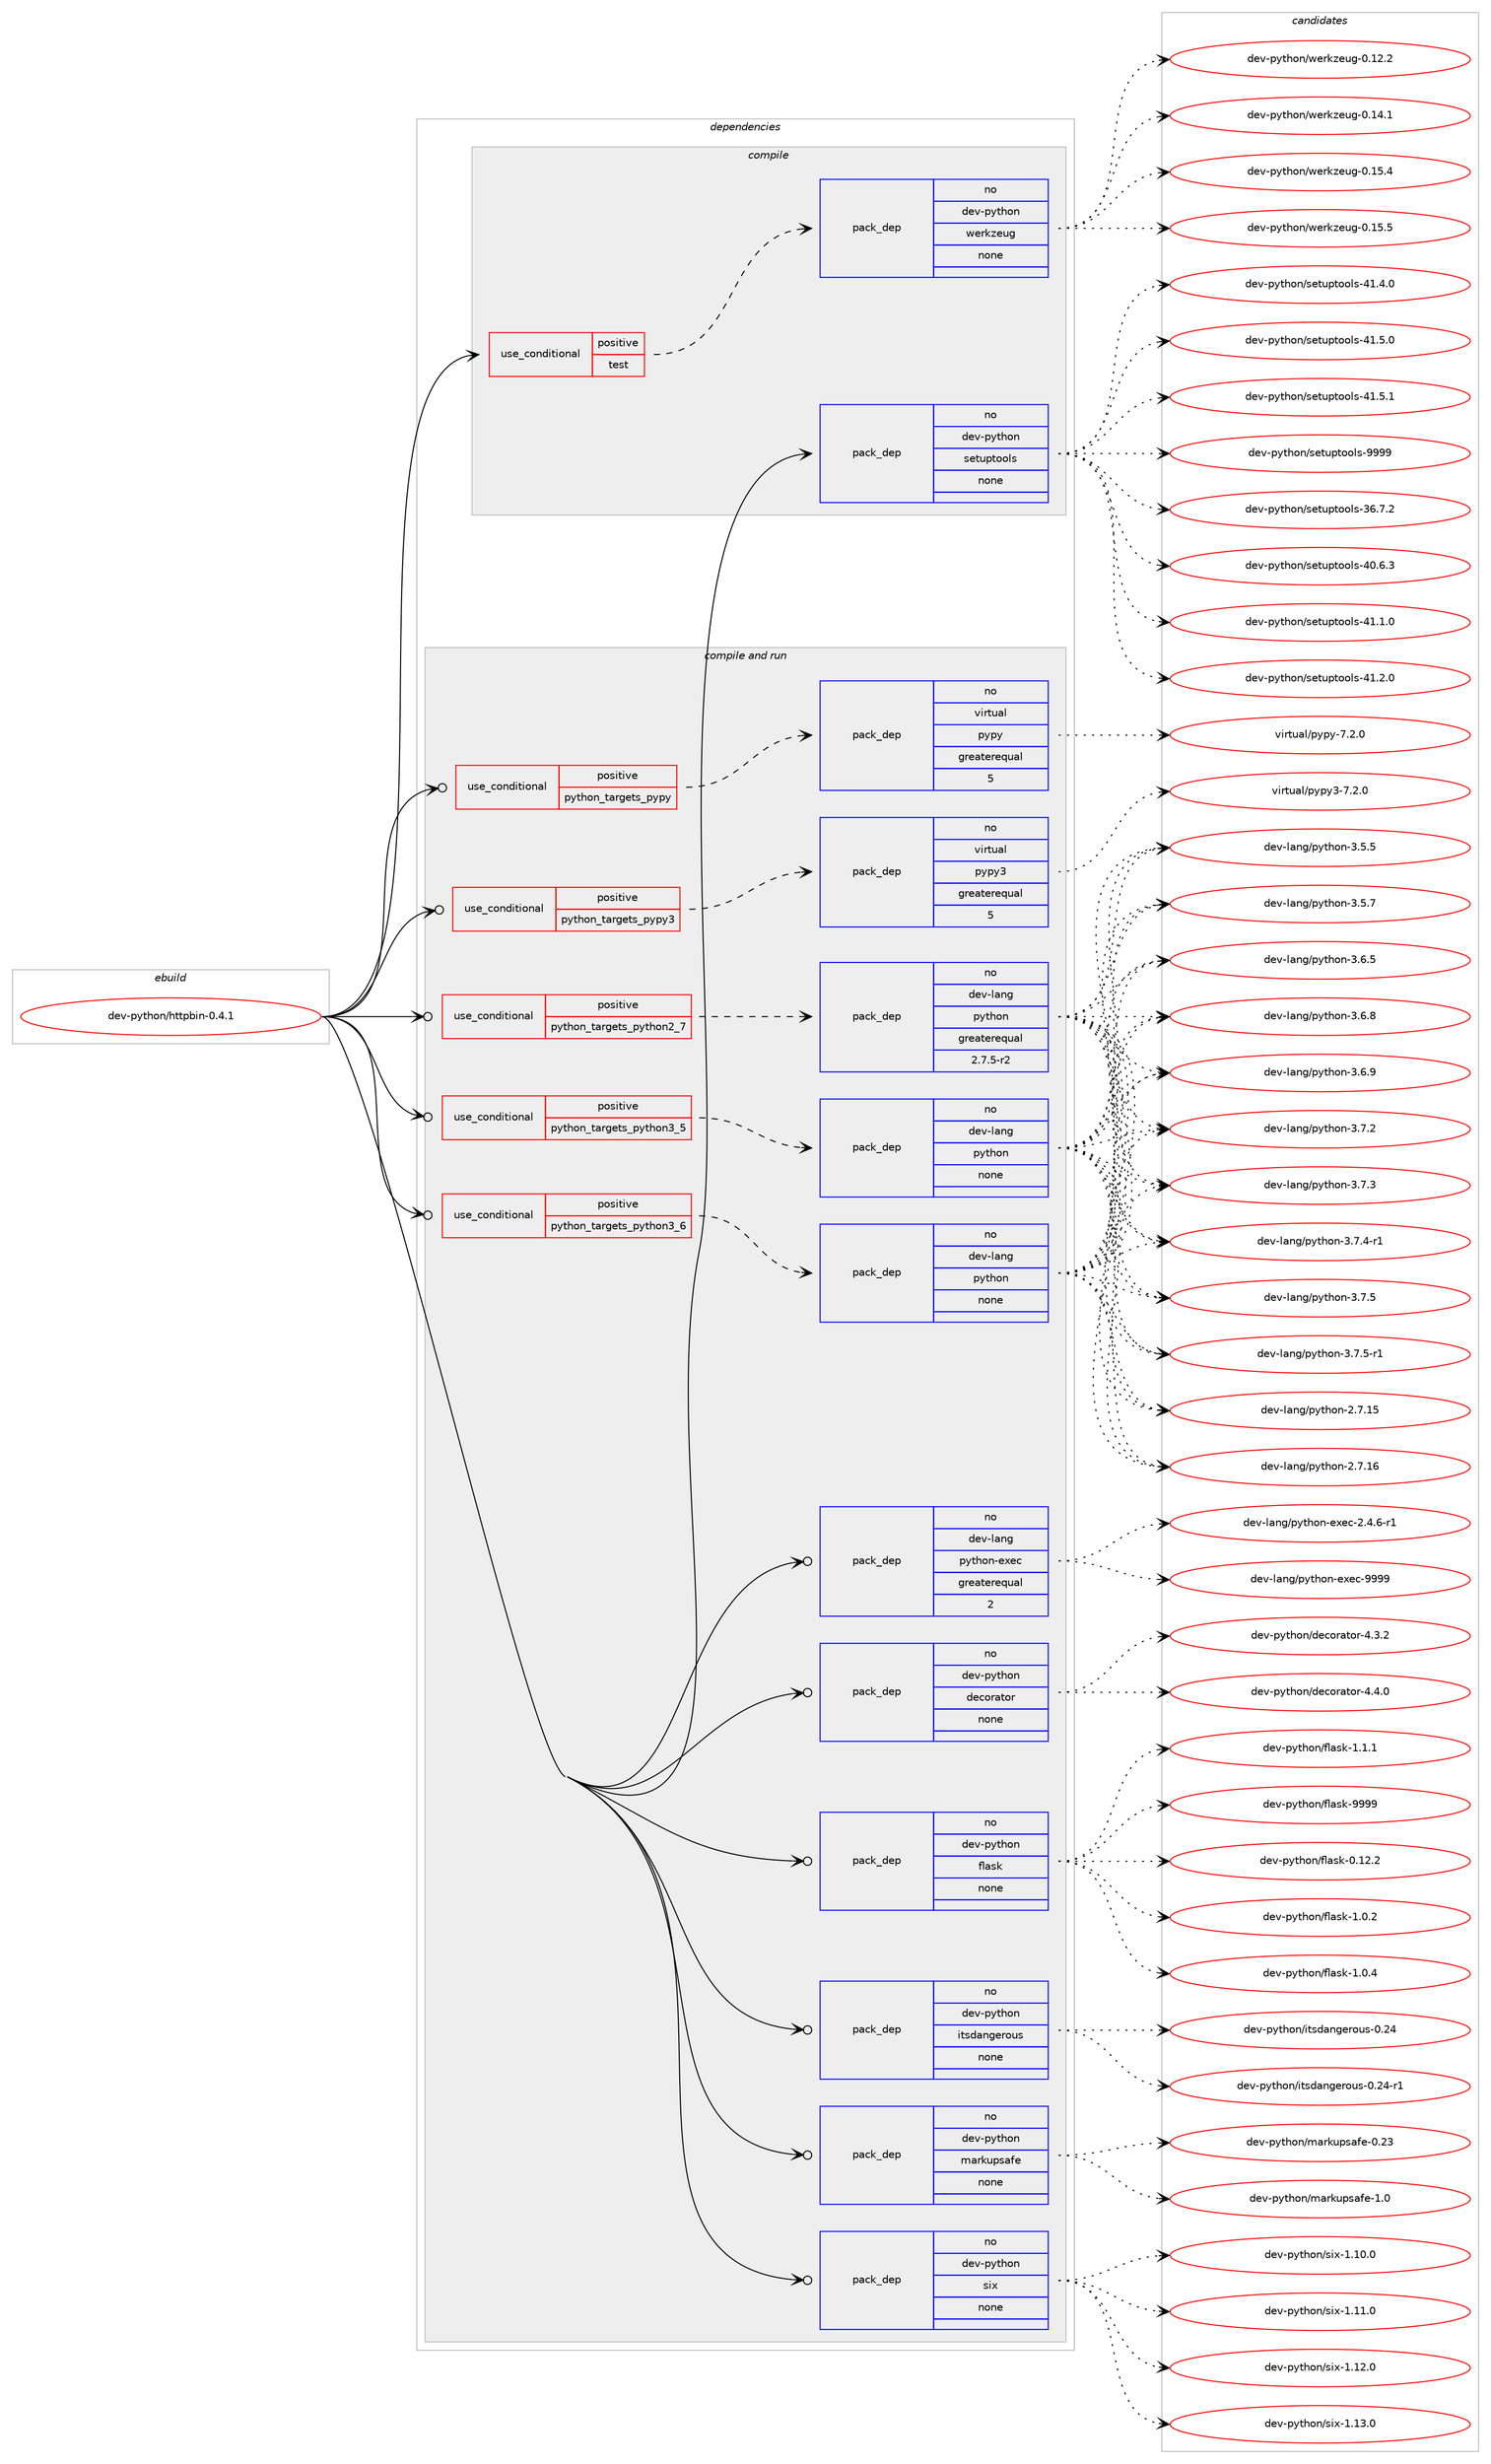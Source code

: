 digraph prolog {

# *************
# Graph options
# *************

newrank=true;
concentrate=true;
compound=true;
graph [rankdir=LR,fontname=Helvetica,fontsize=10,ranksep=1.5];#, ranksep=2.5, nodesep=0.2];
edge  [arrowhead=vee];
node  [fontname=Helvetica,fontsize=10];

# **********
# The ebuild
# **********

subgraph cluster_leftcol {
color=gray;
rank=same;
label=<<i>ebuild</i>>;
id [label="dev-python/httpbin-0.4.1", color=red, width=4, href="../dev-python/httpbin-0.4.1.svg"];
}

# ****************
# The dependencies
# ****************

subgraph cluster_midcol {
color=gray;
label=<<i>dependencies</i>>;
subgraph cluster_compile {
fillcolor="#eeeeee";
style=filled;
label=<<i>compile</i>>;
subgraph cond140558 {
dependency608633 [label=<<TABLE BORDER="0" CELLBORDER="1" CELLSPACING="0" CELLPADDING="4"><TR><TD ROWSPAN="3" CELLPADDING="10">use_conditional</TD></TR><TR><TD>positive</TD></TR><TR><TD>test</TD></TR></TABLE>>, shape=none, color=red];
subgraph pack456276 {
dependency608634 [label=<<TABLE BORDER="0" CELLBORDER="1" CELLSPACING="0" CELLPADDING="4" WIDTH="220"><TR><TD ROWSPAN="6" CELLPADDING="30">pack_dep</TD></TR><TR><TD WIDTH="110">no</TD></TR><TR><TD>dev-python</TD></TR><TR><TD>werkzeug</TD></TR><TR><TD>none</TD></TR><TR><TD></TD></TR></TABLE>>, shape=none, color=blue];
}
dependency608633:e -> dependency608634:w [weight=20,style="dashed",arrowhead="vee"];
}
id:e -> dependency608633:w [weight=20,style="solid",arrowhead="vee"];
subgraph pack456277 {
dependency608635 [label=<<TABLE BORDER="0" CELLBORDER="1" CELLSPACING="0" CELLPADDING="4" WIDTH="220"><TR><TD ROWSPAN="6" CELLPADDING="30">pack_dep</TD></TR><TR><TD WIDTH="110">no</TD></TR><TR><TD>dev-python</TD></TR><TR><TD>setuptools</TD></TR><TR><TD>none</TD></TR><TR><TD></TD></TR></TABLE>>, shape=none, color=blue];
}
id:e -> dependency608635:w [weight=20,style="solid",arrowhead="vee"];
}
subgraph cluster_compileandrun {
fillcolor="#eeeeee";
style=filled;
label=<<i>compile and run</i>>;
subgraph cond140559 {
dependency608636 [label=<<TABLE BORDER="0" CELLBORDER="1" CELLSPACING="0" CELLPADDING="4"><TR><TD ROWSPAN="3" CELLPADDING="10">use_conditional</TD></TR><TR><TD>positive</TD></TR><TR><TD>python_targets_pypy</TD></TR></TABLE>>, shape=none, color=red];
subgraph pack456278 {
dependency608637 [label=<<TABLE BORDER="0" CELLBORDER="1" CELLSPACING="0" CELLPADDING="4" WIDTH="220"><TR><TD ROWSPAN="6" CELLPADDING="30">pack_dep</TD></TR><TR><TD WIDTH="110">no</TD></TR><TR><TD>virtual</TD></TR><TR><TD>pypy</TD></TR><TR><TD>greaterequal</TD></TR><TR><TD>5</TD></TR></TABLE>>, shape=none, color=blue];
}
dependency608636:e -> dependency608637:w [weight=20,style="dashed",arrowhead="vee"];
}
id:e -> dependency608636:w [weight=20,style="solid",arrowhead="odotvee"];
subgraph cond140560 {
dependency608638 [label=<<TABLE BORDER="0" CELLBORDER="1" CELLSPACING="0" CELLPADDING="4"><TR><TD ROWSPAN="3" CELLPADDING="10">use_conditional</TD></TR><TR><TD>positive</TD></TR><TR><TD>python_targets_pypy3</TD></TR></TABLE>>, shape=none, color=red];
subgraph pack456279 {
dependency608639 [label=<<TABLE BORDER="0" CELLBORDER="1" CELLSPACING="0" CELLPADDING="4" WIDTH="220"><TR><TD ROWSPAN="6" CELLPADDING="30">pack_dep</TD></TR><TR><TD WIDTH="110">no</TD></TR><TR><TD>virtual</TD></TR><TR><TD>pypy3</TD></TR><TR><TD>greaterequal</TD></TR><TR><TD>5</TD></TR></TABLE>>, shape=none, color=blue];
}
dependency608638:e -> dependency608639:w [weight=20,style="dashed",arrowhead="vee"];
}
id:e -> dependency608638:w [weight=20,style="solid",arrowhead="odotvee"];
subgraph cond140561 {
dependency608640 [label=<<TABLE BORDER="0" CELLBORDER="1" CELLSPACING="0" CELLPADDING="4"><TR><TD ROWSPAN="3" CELLPADDING="10">use_conditional</TD></TR><TR><TD>positive</TD></TR><TR><TD>python_targets_python2_7</TD></TR></TABLE>>, shape=none, color=red];
subgraph pack456280 {
dependency608641 [label=<<TABLE BORDER="0" CELLBORDER="1" CELLSPACING="0" CELLPADDING="4" WIDTH="220"><TR><TD ROWSPAN="6" CELLPADDING="30">pack_dep</TD></TR><TR><TD WIDTH="110">no</TD></TR><TR><TD>dev-lang</TD></TR><TR><TD>python</TD></TR><TR><TD>greaterequal</TD></TR><TR><TD>2.7.5-r2</TD></TR></TABLE>>, shape=none, color=blue];
}
dependency608640:e -> dependency608641:w [weight=20,style="dashed",arrowhead="vee"];
}
id:e -> dependency608640:w [weight=20,style="solid",arrowhead="odotvee"];
subgraph cond140562 {
dependency608642 [label=<<TABLE BORDER="0" CELLBORDER="1" CELLSPACING="0" CELLPADDING="4"><TR><TD ROWSPAN="3" CELLPADDING="10">use_conditional</TD></TR><TR><TD>positive</TD></TR><TR><TD>python_targets_python3_5</TD></TR></TABLE>>, shape=none, color=red];
subgraph pack456281 {
dependency608643 [label=<<TABLE BORDER="0" CELLBORDER="1" CELLSPACING="0" CELLPADDING="4" WIDTH="220"><TR><TD ROWSPAN="6" CELLPADDING="30">pack_dep</TD></TR><TR><TD WIDTH="110">no</TD></TR><TR><TD>dev-lang</TD></TR><TR><TD>python</TD></TR><TR><TD>none</TD></TR><TR><TD></TD></TR></TABLE>>, shape=none, color=blue];
}
dependency608642:e -> dependency608643:w [weight=20,style="dashed",arrowhead="vee"];
}
id:e -> dependency608642:w [weight=20,style="solid",arrowhead="odotvee"];
subgraph cond140563 {
dependency608644 [label=<<TABLE BORDER="0" CELLBORDER="1" CELLSPACING="0" CELLPADDING="4"><TR><TD ROWSPAN="3" CELLPADDING="10">use_conditional</TD></TR><TR><TD>positive</TD></TR><TR><TD>python_targets_python3_6</TD></TR></TABLE>>, shape=none, color=red];
subgraph pack456282 {
dependency608645 [label=<<TABLE BORDER="0" CELLBORDER="1" CELLSPACING="0" CELLPADDING="4" WIDTH="220"><TR><TD ROWSPAN="6" CELLPADDING="30">pack_dep</TD></TR><TR><TD WIDTH="110">no</TD></TR><TR><TD>dev-lang</TD></TR><TR><TD>python</TD></TR><TR><TD>none</TD></TR><TR><TD></TD></TR></TABLE>>, shape=none, color=blue];
}
dependency608644:e -> dependency608645:w [weight=20,style="dashed",arrowhead="vee"];
}
id:e -> dependency608644:w [weight=20,style="solid",arrowhead="odotvee"];
subgraph pack456283 {
dependency608646 [label=<<TABLE BORDER="0" CELLBORDER="1" CELLSPACING="0" CELLPADDING="4" WIDTH="220"><TR><TD ROWSPAN="6" CELLPADDING="30">pack_dep</TD></TR><TR><TD WIDTH="110">no</TD></TR><TR><TD>dev-lang</TD></TR><TR><TD>python-exec</TD></TR><TR><TD>greaterequal</TD></TR><TR><TD>2</TD></TR></TABLE>>, shape=none, color=blue];
}
id:e -> dependency608646:w [weight=20,style="solid",arrowhead="odotvee"];
subgraph pack456284 {
dependency608647 [label=<<TABLE BORDER="0" CELLBORDER="1" CELLSPACING="0" CELLPADDING="4" WIDTH="220"><TR><TD ROWSPAN="6" CELLPADDING="30">pack_dep</TD></TR><TR><TD WIDTH="110">no</TD></TR><TR><TD>dev-python</TD></TR><TR><TD>decorator</TD></TR><TR><TD>none</TD></TR><TR><TD></TD></TR></TABLE>>, shape=none, color=blue];
}
id:e -> dependency608647:w [weight=20,style="solid",arrowhead="odotvee"];
subgraph pack456285 {
dependency608648 [label=<<TABLE BORDER="0" CELLBORDER="1" CELLSPACING="0" CELLPADDING="4" WIDTH="220"><TR><TD ROWSPAN="6" CELLPADDING="30">pack_dep</TD></TR><TR><TD WIDTH="110">no</TD></TR><TR><TD>dev-python</TD></TR><TR><TD>flask</TD></TR><TR><TD>none</TD></TR><TR><TD></TD></TR></TABLE>>, shape=none, color=blue];
}
id:e -> dependency608648:w [weight=20,style="solid",arrowhead="odotvee"];
subgraph pack456286 {
dependency608649 [label=<<TABLE BORDER="0" CELLBORDER="1" CELLSPACING="0" CELLPADDING="4" WIDTH="220"><TR><TD ROWSPAN="6" CELLPADDING="30">pack_dep</TD></TR><TR><TD WIDTH="110">no</TD></TR><TR><TD>dev-python</TD></TR><TR><TD>itsdangerous</TD></TR><TR><TD>none</TD></TR><TR><TD></TD></TR></TABLE>>, shape=none, color=blue];
}
id:e -> dependency608649:w [weight=20,style="solid",arrowhead="odotvee"];
subgraph pack456287 {
dependency608650 [label=<<TABLE BORDER="0" CELLBORDER="1" CELLSPACING="0" CELLPADDING="4" WIDTH="220"><TR><TD ROWSPAN="6" CELLPADDING="30">pack_dep</TD></TR><TR><TD WIDTH="110">no</TD></TR><TR><TD>dev-python</TD></TR><TR><TD>markupsafe</TD></TR><TR><TD>none</TD></TR><TR><TD></TD></TR></TABLE>>, shape=none, color=blue];
}
id:e -> dependency608650:w [weight=20,style="solid",arrowhead="odotvee"];
subgraph pack456288 {
dependency608651 [label=<<TABLE BORDER="0" CELLBORDER="1" CELLSPACING="0" CELLPADDING="4" WIDTH="220"><TR><TD ROWSPAN="6" CELLPADDING="30">pack_dep</TD></TR><TR><TD WIDTH="110">no</TD></TR><TR><TD>dev-python</TD></TR><TR><TD>six</TD></TR><TR><TD>none</TD></TR><TR><TD></TD></TR></TABLE>>, shape=none, color=blue];
}
id:e -> dependency608651:w [weight=20,style="solid",arrowhead="odotvee"];
}
subgraph cluster_run {
fillcolor="#eeeeee";
style=filled;
label=<<i>run</i>>;
}
}

# **************
# The candidates
# **************

subgraph cluster_choices {
rank=same;
color=gray;
label=<<i>candidates</i>>;

subgraph choice456276 {
color=black;
nodesep=1;
choice100101118451121211161041111104711910111410712210111710345484649504650 [label="dev-python/werkzeug-0.12.2", color=red, width=4,href="../dev-python/werkzeug-0.12.2.svg"];
choice100101118451121211161041111104711910111410712210111710345484649524649 [label="dev-python/werkzeug-0.14.1", color=red, width=4,href="../dev-python/werkzeug-0.14.1.svg"];
choice100101118451121211161041111104711910111410712210111710345484649534652 [label="dev-python/werkzeug-0.15.4", color=red, width=4,href="../dev-python/werkzeug-0.15.4.svg"];
choice100101118451121211161041111104711910111410712210111710345484649534653 [label="dev-python/werkzeug-0.15.5", color=red, width=4,href="../dev-python/werkzeug-0.15.5.svg"];
dependency608634:e -> choice100101118451121211161041111104711910111410712210111710345484649504650:w [style=dotted,weight="100"];
dependency608634:e -> choice100101118451121211161041111104711910111410712210111710345484649524649:w [style=dotted,weight="100"];
dependency608634:e -> choice100101118451121211161041111104711910111410712210111710345484649534652:w [style=dotted,weight="100"];
dependency608634:e -> choice100101118451121211161041111104711910111410712210111710345484649534653:w [style=dotted,weight="100"];
}
subgraph choice456277 {
color=black;
nodesep=1;
choice100101118451121211161041111104711510111611711211611111110811545515446554650 [label="dev-python/setuptools-36.7.2", color=red, width=4,href="../dev-python/setuptools-36.7.2.svg"];
choice100101118451121211161041111104711510111611711211611111110811545524846544651 [label="dev-python/setuptools-40.6.3", color=red, width=4,href="../dev-python/setuptools-40.6.3.svg"];
choice100101118451121211161041111104711510111611711211611111110811545524946494648 [label="dev-python/setuptools-41.1.0", color=red, width=4,href="../dev-python/setuptools-41.1.0.svg"];
choice100101118451121211161041111104711510111611711211611111110811545524946504648 [label="dev-python/setuptools-41.2.0", color=red, width=4,href="../dev-python/setuptools-41.2.0.svg"];
choice100101118451121211161041111104711510111611711211611111110811545524946524648 [label="dev-python/setuptools-41.4.0", color=red, width=4,href="../dev-python/setuptools-41.4.0.svg"];
choice100101118451121211161041111104711510111611711211611111110811545524946534648 [label="dev-python/setuptools-41.5.0", color=red, width=4,href="../dev-python/setuptools-41.5.0.svg"];
choice100101118451121211161041111104711510111611711211611111110811545524946534649 [label="dev-python/setuptools-41.5.1", color=red, width=4,href="../dev-python/setuptools-41.5.1.svg"];
choice10010111845112121116104111110471151011161171121161111111081154557575757 [label="dev-python/setuptools-9999", color=red, width=4,href="../dev-python/setuptools-9999.svg"];
dependency608635:e -> choice100101118451121211161041111104711510111611711211611111110811545515446554650:w [style=dotted,weight="100"];
dependency608635:e -> choice100101118451121211161041111104711510111611711211611111110811545524846544651:w [style=dotted,weight="100"];
dependency608635:e -> choice100101118451121211161041111104711510111611711211611111110811545524946494648:w [style=dotted,weight="100"];
dependency608635:e -> choice100101118451121211161041111104711510111611711211611111110811545524946504648:w [style=dotted,weight="100"];
dependency608635:e -> choice100101118451121211161041111104711510111611711211611111110811545524946524648:w [style=dotted,weight="100"];
dependency608635:e -> choice100101118451121211161041111104711510111611711211611111110811545524946534648:w [style=dotted,weight="100"];
dependency608635:e -> choice100101118451121211161041111104711510111611711211611111110811545524946534649:w [style=dotted,weight="100"];
dependency608635:e -> choice10010111845112121116104111110471151011161171121161111111081154557575757:w [style=dotted,weight="100"];
}
subgraph choice456278 {
color=black;
nodesep=1;
choice1181051141161179710847112121112121455546504648 [label="virtual/pypy-7.2.0", color=red, width=4,href="../virtual/pypy-7.2.0.svg"];
dependency608637:e -> choice1181051141161179710847112121112121455546504648:w [style=dotted,weight="100"];
}
subgraph choice456279 {
color=black;
nodesep=1;
choice118105114116117971084711212111212151455546504648 [label="virtual/pypy3-7.2.0", color=red, width=4,href="../virtual/pypy3-7.2.0.svg"];
dependency608639:e -> choice118105114116117971084711212111212151455546504648:w [style=dotted,weight="100"];
}
subgraph choice456280 {
color=black;
nodesep=1;
choice10010111845108971101034711212111610411111045504655464953 [label="dev-lang/python-2.7.15", color=red, width=4,href="../dev-lang/python-2.7.15.svg"];
choice10010111845108971101034711212111610411111045504655464954 [label="dev-lang/python-2.7.16", color=red, width=4,href="../dev-lang/python-2.7.16.svg"];
choice100101118451089711010347112121116104111110455146534653 [label="dev-lang/python-3.5.5", color=red, width=4,href="../dev-lang/python-3.5.5.svg"];
choice100101118451089711010347112121116104111110455146534655 [label="dev-lang/python-3.5.7", color=red, width=4,href="../dev-lang/python-3.5.7.svg"];
choice100101118451089711010347112121116104111110455146544653 [label="dev-lang/python-3.6.5", color=red, width=4,href="../dev-lang/python-3.6.5.svg"];
choice100101118451089711010347112121116104111110455146544656 [label="dev-lang/python-3.6.8", color=red, width=4,href="../dev-lang/python-3.6.8.svg"];
choice100101118451089711010347112121116104111110455146544657 [label="dev-lang/python-3.6.9", color=red, width=4,href="../dev-lang/python-3.6.9.svg"];
choice100101118451089711010347112121116104111110455146554650 [label="dev-lang/python-3.7.2", color=red, width=4,href="../dev-lang/python-3.7.2.svg"];
choice100101118451089711010347112121116104111110455146554651 [label="dev-lang/python-3.7.3", color=red, width=4,href="../dev-lang/python-3.7.3.svg"];
choice1001011184510897110103471121211161041111104551465546524511449 [label="dev-lang/python-3.7.4-r1", color=red, width=4,href="../dev-lang/python-3.7.4-r1.svg"];
choice100101118451089711010347112121116104111110455146554653 [label="dev-lang/python-3.7.5", color=red, width=4,href="../dev-lang/python-3.7.5.svg"];
choice1001011184510897110103471121211161041111104551465546534511449 [label="dev-lang/python-3.7.5-r1", color=red, width=4,href="../dev-lang/python-3.7.5-r1.svg"];
dependency608641:e -> choice10010111845108971101034711212111610411111045504655464953:w [style=dotted,weight="100"];
dependency608641:e -> choice10010111845108971101034711212111610411111045504655464954:w [style=dotted,weight="100"];
dependency608641:e -> choice100101118451089711010347112121116104111110455146534653:w [style=dotted,weight="100"];
dependency608641:e -> choice100101118451089711010347112121116104111110455146534655:w [style=dotted,weight="100"];
dependency608641:e -> choice100101118451089711010347112121116104111110455146544653:w [style=dotted,weight="100"];
dependency608641:e -> choice100101118451089711010347112121116104111110455146544656:w [style=dotted,weight="100"];
dependency608641:e -> choice100101118451089711010347112121116104111110455146544657:w [style=dotted,weight="100"];
dependency608641:e -> choice100101118451089711010347112121116104111110455146554650:w [style=dotted,weight="100"];
dependency608641:e -> choice100101118451089711010347112121116104111110455146554651:w [style=dotted,weight="100"];
dependency608641:e -> choice1001011184510897110103471121211161041111104551465546524511449:w [style=dotted,weight="100"];
dependency608641:e -> choice100101118451089711010347112121116104111110455146554653:w [style=dotted,weight="100"];
dependency608641:e -> choice1001011184510897110103471121211161041111104551465546534511449:w [style=dotted,weight="100"];
}
subgraph choice456281 {
color=black;
nodesep=1;
choice10010111845108971101034711212111610411111045504655464953 [label="dev-lang/python-2.7.15", color=red, width=4,href="../dev-lang/python-2.7.15.svg"];
choice10010111845108971101034711212111610411111045504655464954 [label="dev-lang/python-2.7.16", color=red, width=4,href="../dev-lang/python-2.7.16.svg"];
choice100101118451089711010347112121116104111110455146534653 [label="dev-lang/python-3.5.5", color=red, width=4,href="../dev-lang/python-3.5.5.svg"];
choice100101118451089711010347112121116104111110455146534655 [label="dev-lang/python-3.5.7", color=red, width=4,href="../dev-lang/python-3.5.7.svg"];
choice100101118451089711010347112121116104111110455146544653 [label="dev-lang/python-3.6.5", color=red, width=4,href="../dev-lang/python-3.6.5.svg"];
choice100101118451089711010347112121116104111110455146544656 [label="dev-lang/python-3.6.8", color=red, width=4,href="../dev-lang/python-3.6.8.svg"];
choice100101118451089711010347112121116104111110455146544657 [label="dev-lang/python-3.6.9", color=red, width=4,href="../dev-lang/python-3.6.9.svg"];
choice100101118451089711010347112121116104111110455146554650 [label="dev-lang/python-3.7.2", color=red, width=4,href="../dev-lang/python-3.7.2.svg"];
choice100101118451089711010347112121116104111110455146554651 [label="dev-lang/python-3.7.3", color=red, width=4,href="../dev-lang/python-3.7.3.svg"];
choice1001011184510897110103471121211161041111104551465546524511449 [label="dev-lang/python-3.7.4-r1", color=red, width=4,href="../dev-lang/python-3.7.4-r1.svg"];
choice100101118451089711010347112121116104111110455146554653 [label="dev-lang/python-3.7.5", color=red, width=4,href="../dev-lang/python-3.7.5.svg"];
choice1001011184510897110103471121211161041111104551465546534511449 [label="dev-lang/python-3.7.5-r1", color=red, width=4,href="../dev-lang/python-3.7.5-r1.svg"];
dependency608643:e -> choice10010111845108971101034711212111610411111045504655464953:w [style=dotted,weight="100"];
dependency608643:e -> choice10010111845108971101034711212111610411111045504655464954:w [style=dotted,weight="100"];
dependency608643:e -> choice100101118451089711010347112121116104111110455146534653:w [style=dotted,weight="100"];
dependency608643:e -> choice100101118451089711010347112121116104111110455146534655:w [style=dotted,weight="100"];
dependency608643:e -> choice100101118451089711010347112121116104111110455146544653:w [style=dotted,weight="100"];
dependency608643:e -> choice100101118451089711010347112121116104111110455146544656:w [style=dotted,weight="100"];
dependency608643:e -> choice100101118451089711010347112121116104111110455146544657:w [style=dotted,weight="100"];
dependency608643:e -> choice100101118451089711010347112121116104111110455146554650:w [style=dotted,weight="100"];
dependency608643:e -> choice100101118451089711010347112121116104111110455146554651:w [style=dotted,weight="100"];
dependency608643:e -> choice1001011184510897110103471121211161041111104551465546524511449:w [style=dotted,weight="100"];
dependency608643:e -> choice100101118451089711010347112121116104111110455146554653:w [style=dotted,weight="100"];
dependency608643:e -> choice1001011184510897110103471121211161041111104551465546534511449:w [style=dotted,weight="100"];
}
subgraph choice456282 {
color=black;
nodesep=1;
choice10010111845108971101034711212111610411111045504655464953 [label="dev-lang/python-2.7.15", color=red, width=4,href="../dev-lang/python-2.7.15.svg"];
choice10010111845108971101034711212111610411111045504655464954 [label="dev-lang/python-2.7.16", color=red, width=4,href="../dev-lang/python-2.7.16.svg"];
choice100101118451089711010347112121116104111110455146534653 [label="dev-lang/python-3.5.5", color=red, width=4,href="../dev-lang/python-3.5.5.svg"];
choice100101118451089711010347112121116104111110455146534655 [label="dev-lang/python-3.5.7", color=red, width=4,href="../dev-lang/python-3.5.7.svg"];
choice100101118451089711010347112121116104111110455146544653 [label="dev-lang/python-3.6.5", color=red, width=4,href="../dev-lang/python-3.6.5.svg"];
choice100101118451089711010347112121116104111110455146544656 [label="dev-lang/python-3.6.8", color=red, width=4,href="../dev-lang/python-3.6.8.svg"];
choice100101118451089711010347112121116104111110455146544657 [label="dev-lang/python-3.6.9", color=red, width=4,href="../dev-lang/python-3.6.9.svg"];
choice100101118451089711010347112121116104111110455146554650 [label="dev-lang/python-3.7.2", color=red, width=4,href="../dev-lang/python-3.7.2.svg"];
choice100101118451089711010347112121116104111110455146554651 [label="dev-lang/python-3.7.3", color=red, width=4,href="../dev-lang/python-3.7.3.svg"];
choice1001011184510897110103471121211161041111104551465546524511449 [label="dev-lang/python-3.7.4-r1", color=red, width=4,href="../dev-lang/python-3.7.4-r1.svg"];
choice100101118451089711010347112121116104111110455146554653 [label="dev-lang/python-3.7.5", color=red, width=4,href="../dev-lang/python-3.7.5.svg"];
choice1001011184510897110103471121211161041111104551465546534511449 [label="dev-lang/python-3.7.5-r1", color=red, width=4,href="../dev-lang/python-3.7.5-r1.svg"];
dependency608645:e -> choice10010111845108971101034711212111610411111045504655464953:w [style=dotted,weight="100"];
dependency608645:e -> choice10010111845108971101034711212111610411111045504655464954:w [style=dotted,weight="100"];
dependency608645:e -> choice100101118451089711010347112121116104111110455146534653:w [style=dotted,weight="100"];
dependency608645:e -> choice100101118451089711010347112121116104111110455146534655:w [style=dotted,weight="100"];
dependency608645:e -> choice100101118451089711010347112121116104111110455146544653:w [style=dotted,weight="100"];
dependency608645:e -> choice100101118451089711010347112121116104111110455146544656:w [style=dotted,weight="100"];
dependency608645:e -> choice100101118451089711010347112121116104111110455146544657:w [style=dotted,weight="100"];
dependency608645:e -> choice100101118451089711010347112121116104111110455146554650:w [style=dotted,weight="100"];
dependency608645:e -> choice100101118451089711010347112121116104111110455146554651:w [style=dotted,weight="100"];
dependency608645:e -> choice1001011184510897110103471121211161041111104551465546524511449:w [style=dotted,weight="100"];
dependency608645:e -> choice100101118451089711010347112121116104111110455146554653:w [style=dotted,weight="100"];
dependency608645:e -> choice1001011184510897110103471121211161041111104551465546534511449:w [style=dotted,weight="100"];
}
subgraph choice456283 {
color=black;
nodesep=1;
choice10010111845108971101034711212111610411111045101120101994550465246544511449 [label="dev-lang/python-exec-2.4.6-r1", color=red, width=4,href="../dev-lang/python-exec-2.4.6-r1.svg"];
choice10010111845108971101034711212111610411111045101120101994557575757 [label="dev-lang/python-exec-9999", color=red, width=4,href="../dev-lang/python-exec-9999.svg"];
dependency608646:e -> choice10010111845108971101034711212111610411111045101120101994550465246544511449:w [style=dotted,weight="100"];
dependency608646:e -> choice10010111845108971101034711212111610411111045101120101994557575757:w [style=dotted,weight="100"];
}
subgraph choice456284 {
color=black;
nodesep=1;
choice10010111845112121116104111110471001019911111497116111114455246514650 [label="dev-python/decorator-4.3.2", color=red, width=4,href="../dev-python/decorator-4.3.2.svg"];
choice10010111845112121116104111110471001019911111497116111114455246524648 [label="dev-python/decorator-4.4.0", color=red, width=4,href="../dev-python/decorator-4.4.0.svg"];
dependency608647:e -> choice10010111845112121116104111110471001019911111497116111114455246514650:w [style=dotted,weight="100"];
dependency608647:e -> choice10010111845112121116104111110471001019911111497116111114455246524648:w [style=dotted,weight="100"];
}
subgraph choice456285 {
color=black;
nodesep=1;
choice10010111845112121116104111110471021089711510745484649504650 [label="dev-python/flask-0.12.2", color=red, width=4,href="../dev-python/flask-0.12.2.svg"];
choice100101118451121211161041111104710210897115107454946484650 [label="dev-python/flask-1.0.2", color=red, width=4,href="../dev-python/flask-1.0.2.svg"];
choice100101118451121211161041111104710210897115107454946484652 [label="dev-python/flask-1.0.4", color=red, width=4,href="../dev-python/flask-1.0.4.svg"];
choice100101118451121211161041111104710210897115107454946494649 [label="dev-python/flask-1.1.1", color=red, width=4,href="../dev-python/flask-1.1.1.svg"];
choice1001011184511212111610411111047102108971151074557575757 [label="dev-python/flask-9999", color=red, width=4,href="../dev-python/flask-9999.svg"];
dependency608648:e -> choice10010111845112121116104111110471021089711510745484649504650:w [style=dotted,weight="100"];
dependency608648:e -> choice100101118451121211161041111104710210897115107454946484650:w [style=dotted,weight="100"];
dependency608648:e -> choice100101118451121211161041111104710210897115107454946484652:w [style=dotted,weight="100"];
dependency608648:e -> choice100101118451121211161041111104710210897115107454946494649:w [style=dotted,weight="100"];
dependency608648:e -> choice1001011184511212111610411111047102108971151074557575757:w [style=dotted,weight="100"];
}
subgraph choice456286 {
color=black;
nodesep=1;
choice1001011184511212111610411111047105116115100971101031011141111171154548465052 [label="dev-python/itsdangerous-0.24", color=red, width=4,href="../dev-python/itsdangerous-0.24.svg"];
choice10010111845112121116104111110471051161151009711010310111411111711545484650524511449 [label="dev-python/itsdangerous-0.24-r1", color=red, width=4,href="../dev-python/itsdangerous-0.24-r1.svg"];
dependency608649:e -> choice1001011184511212111610411111047105116115100971101031011141111171154548465052:w [style=dotted,weight="100"];
dependency608649:e -> choice10010111845112121116104111110471051161151009711010310111411111711545484650524511449:w [style=dotted,weight="100"];
}
subgraph choice456287 {
color=black;
nodesep=1;
choice100101118451121211161041111104710997114107117112115971021014548465051 [label="dev-python/markupsafe-0.23", color=red, width=4,href="../dev-python/markupsafe-0.23.svg"];
choice1001011184511212111610411111047109971141071171121159710210145494648 [label="dev-python/markupsafe-1.0", color=red, width=4,href="../dev-python/markupsafe-1.0.svg"];
dependency608650:e -> choice100101118451121211161041111104710997114107117112115971021014548465051:w [style=dotted,weight="100"];
dependency608650:e -> choice1001011184511212111610411111047109971141071171121159710210145494648:w [style=dotted,weight="100"];
}
subgraph choice456288 {
color=black;
nodesep=1;
choice100101118451121211161041111104711510512045494649484648 [label="dev-python/six-1.10.0", color=red, width=4,href="../dev-python/six-1.10.0.svg"];
choice100101118451121211161041111104711510512045494649494648 [label="dev-python/six-1.11.0", color=red, width=4,href="../dev-python/six-1.11.0.svg"];
choice100101118451121211161041111104711510512045494649504648 [label="dev-python/six-1.12.0", color=red, width=4,href="../dev-python/six-1.12.0.svg"];
choice100101118451121211161041111104711510512045494649514648 [label="dev-python/six-1.13.0", color=red, width=4,href="../dev-python/six-1.13.0.svg"];
dependency608651:e -> choice100101118451121211161041111104711510512045494649484648:w [style=dotted,weight="100"];
dependency608651:e -> choice100101118451121211161041111104711510512045494649494648:w [style=dotted,weight="100"];
dependency608651:e -> choice100101118451121211161041111104711510512045494649504648:w [style=dotted,weight="100"];
dependency608651:e -> choice100101118451121211161041111104711510512045494649514648:w [style=dotted,weight="100"];
}
}

}
